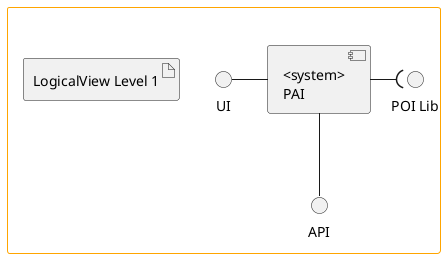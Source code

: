 @startuml

skinparam rectangle {
  BorderColor Orange
  BackgroundColor White
}

rectangle " " as SystemBox {

  artifact "LogicalView Level 1" as D1

  component "<system>\nPAI" as PAI {
  }

  interface "UI" as UI
  interface "API" as API
  interface "POI Lib" as POI

  UI -right- PAI
  API -up- PAI
  PAI -( POI
}

@enduml
